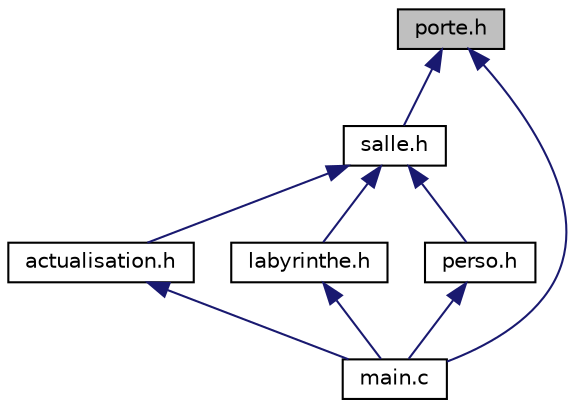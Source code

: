 digraph "porte.h"
{
 // LATEX_PDF_SIZE
  edge [fontname="Helvetica",fontsize="10",labelfontname="Helvetica",labelfontsize="10"];
  node [fontname="Helvetica",fontsize="10",shape=record];
  Node1 [label="porte.h",height=0.2,width=0.4,color="black", fillcolor="grey75", style="filled", fontcolor="black",tooltip="Fichier contenant les fonctions agissant sur les portes du programme."];
  Node1 -> Node2 [dir="back",color="midnightblue",fontsize="10",style="solid",fontname="Helvetica"];
  Node2 [label="salle.h",height=0.2,width=0.4,color="black", fillcolor="white", style="filled",URL="$salle_8h.html",tooltip="Fichier qui influe sur les salles du programme."];
  Node2 -> Node3 [dir="back",color="midnightblue",fontsize="10",style="solid",fontname="Helvetica"];
  Node3 [label="actualisation.h",height=0.2,width=0.4,color="black", fillcolor="white", style="filled",URL="$actualisation_8h.html",tooltip="Fonction d'actualisation des salles du programme."];
  Node3 -> Node4 [dir="back",color="midnightblue",fontsize="10",style="solid",fontname="Helvetica"];
  Node4 [label="main.c",height=0.2,width=0.4,color="black", fillcolor="white", style="filled",URL="$main_8c.html",tooltip="Fonction main du programme."];
  Node2 -> Node5 [dir="back",color="midnightblue",fontsize="10",style="solid",fontname="Helvetica"];
  Node5 [label="labyrinthe.h",height=0.2,width=0.4,color="black", fillcolor="white", style="filled",URL="$labyrinthe_8h.html",tooltip="Fonction qui agis sur le labyrinthe."];
  Node5 -> Node4 [dir="back",color="midnightblue",fontsize="10",style="solid",fontname="Helvetica"];
  Node2 -> Node6 [dir="back",color="midnightblue",fontsize="10",style="solid",fontname="Helvetica"];
  Node6 [label="perso.h",height=0.2,width=0.4,color="black", fillcolor="white", style="filled",URL="$perso_8h.html",tooltip="Fichier contenant les fonctions agissant sur le personnage du programme."];
  Node6 -> Node4 [dir="back",color="midnightblue",fontsize="10",style="solid",fontname="Helvetica"];
  Node1 -> Node4 [dir="back",color="midnightblue",fontsize="10",style="solid",fontname="Helvetica"];
}
